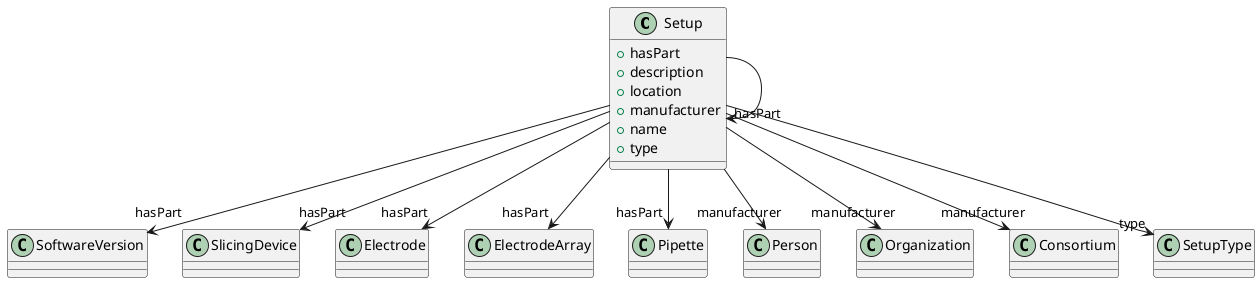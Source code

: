 @startuml
class Setup {
+hasPart
+description
+location
+manufacturer
+name
+type

}
Setup -d-> "hasPart" Setup
Setup -d-> "hasPart" SoftwareVersion
Setup -d-> "hasPart" SlicingDevice
Setup -d-> "hasPart" Electrode
Setup -d-> "hasPart" ElectrodeArray
Setup -d-> "hasPart" Pipette
Setup -d-> "manufacturer" Person
Setup -d-> "manufacturer" Organization
Setup -d-> "manufacturer" Consortium
Setup -d-> "type" SetupType

@enduml